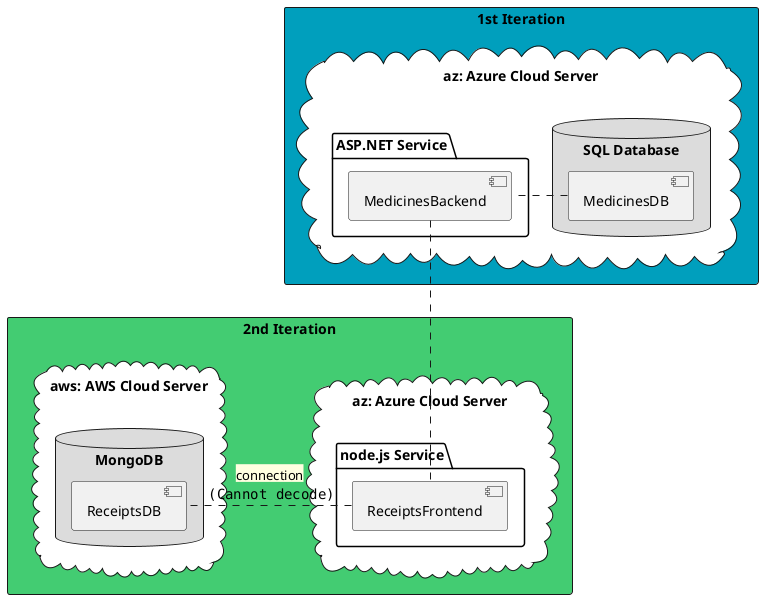@startuml "deploy_view_it2"

' Components
rectangle "1st Iteration" #009FBD {
  
  cloud "az: Azure Cloud Server\n" as az1 #white {
    database "SQL Database" #DCDCDC {
      [MedicinesDB]
    }
    folder "ASP.NET Service" {
      [MedicinesBackend]
    }
}
}

rectangle "2nd Iteration" #43CC72 {

  cloud "az: Azure Cloud Server\n" as az2 #white {
    folder "node.js Service" {
        [ReceiptsFrontend]
    }
  }

  cloud "aws: AWS Cloud Server\n" as aws #white {
    database "MongoDB" #DCDCDC {
        [ReceiptsDB]
    }
  }
}

' Relations
[MedicinesDB] . [MedicinesBackend]
[MedicinesBackend] .. [ReceiptsFrontend]
[ReceiptsFrontend] . [ReceiptsDB] : <back:#FFFFE0>connection</back>\n <img mlab-logo.png>
@enduml